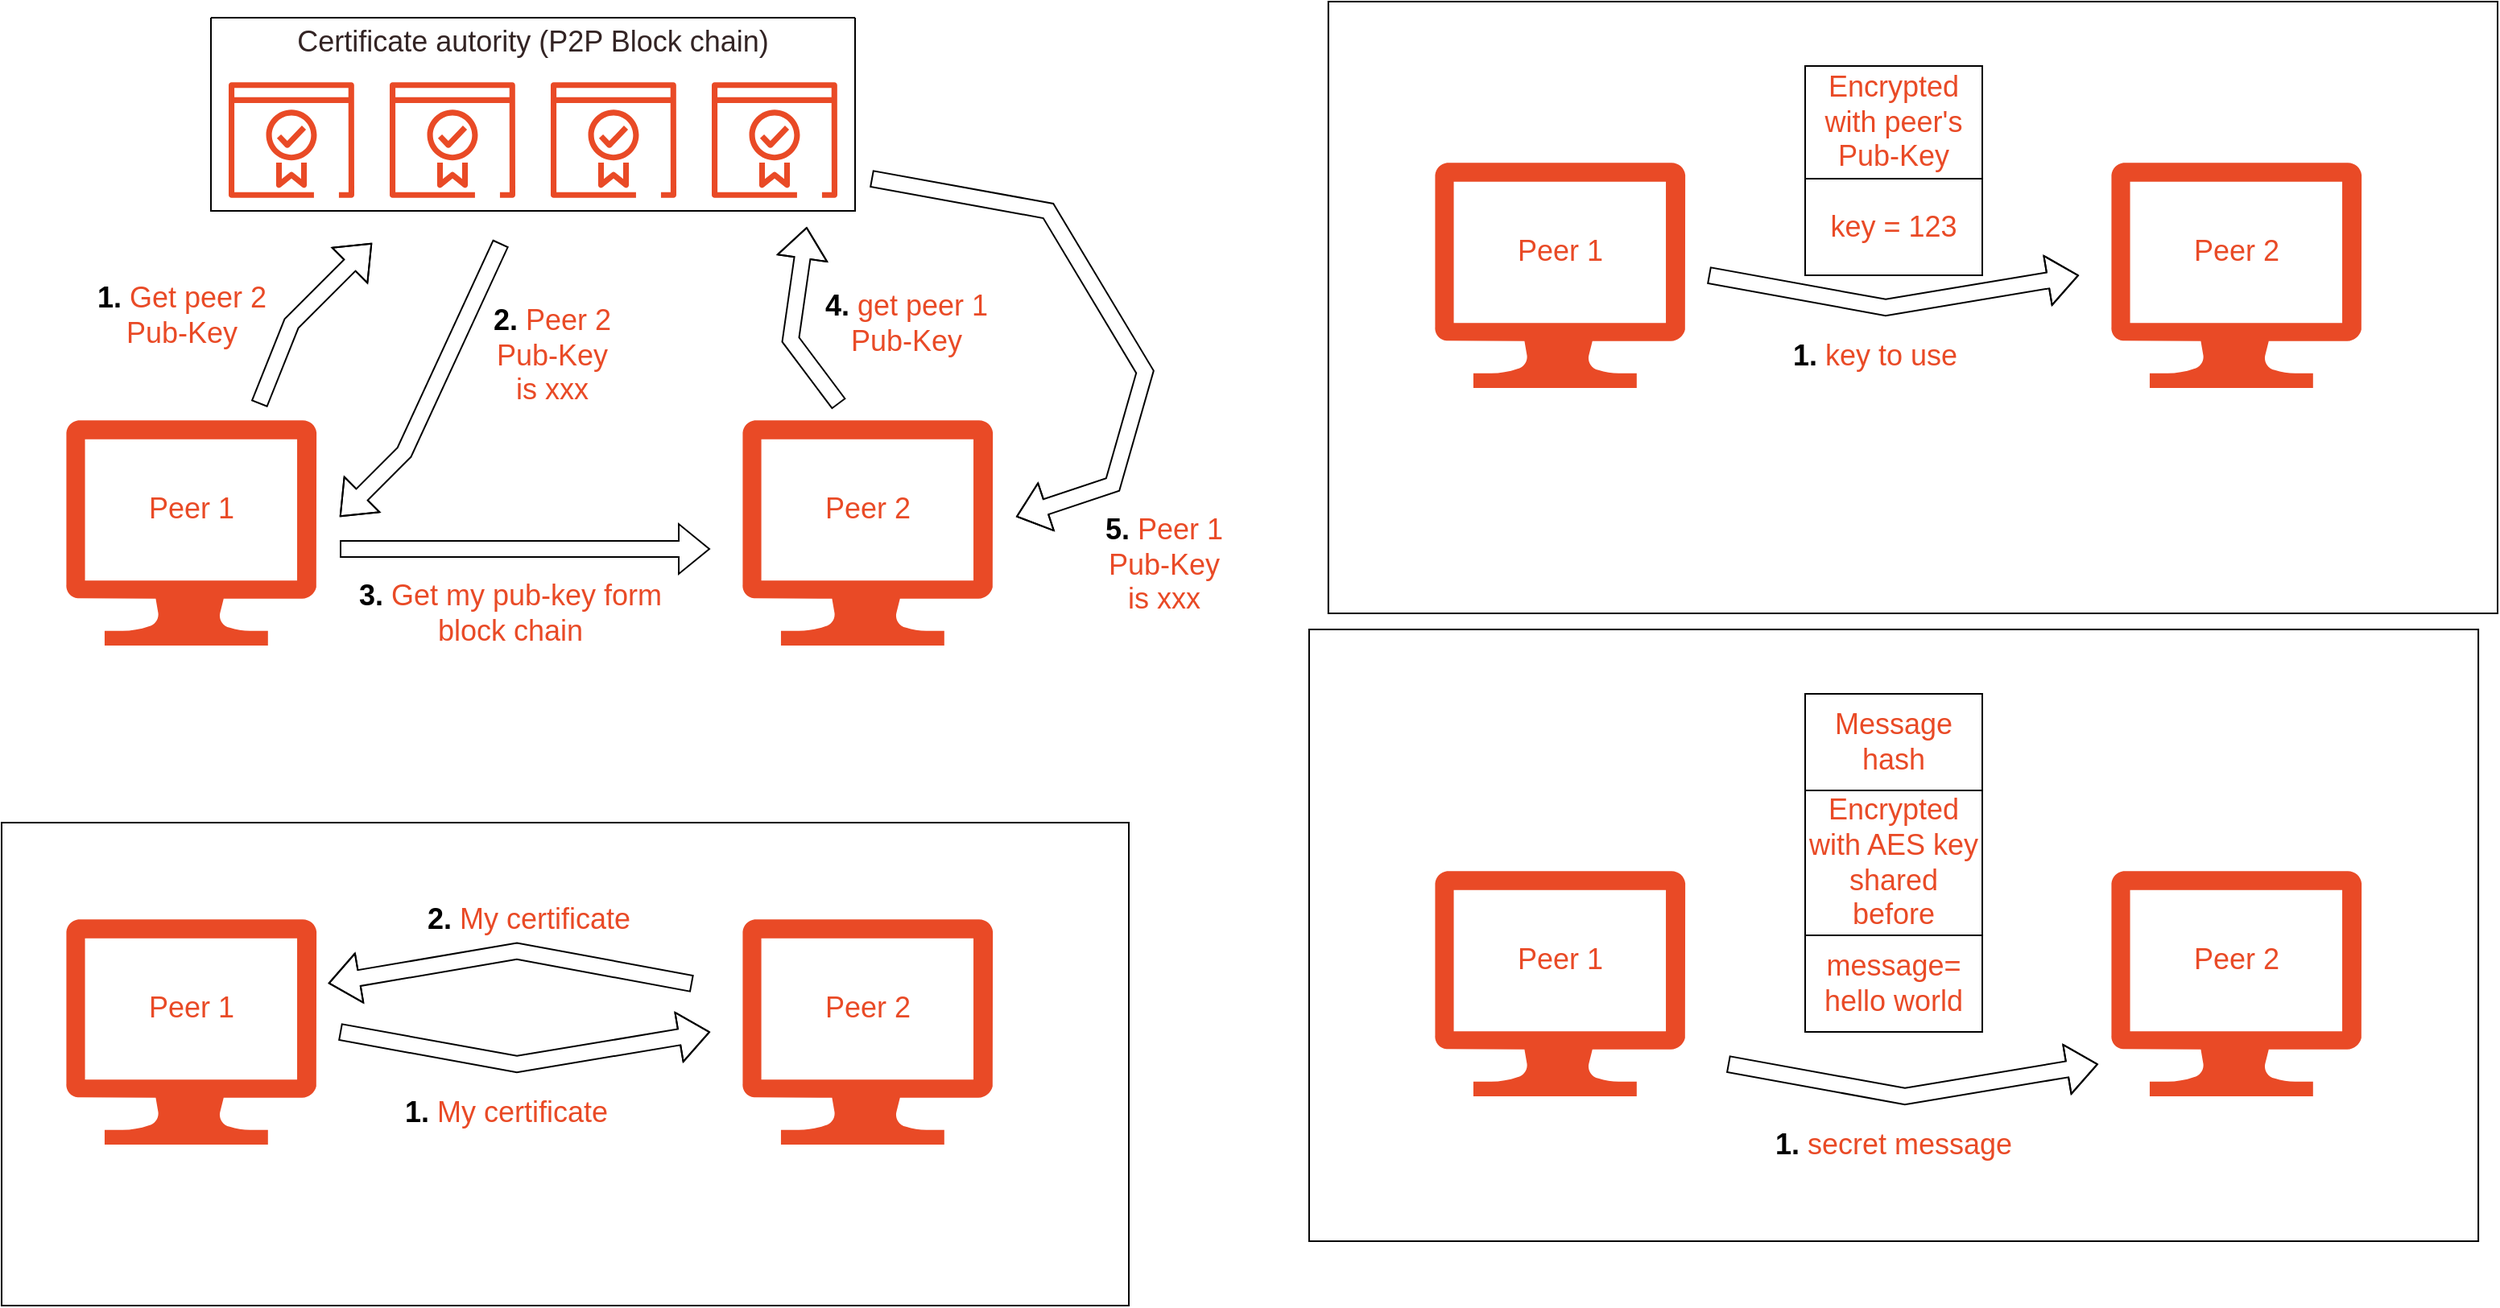 <mxfile version="20.7.4" type="device"><diagram id="7E0l6fpB6lJnXWOQ9R1G" name="Page-1"><mxGraphModel dx="1062" dy="633" grid="1" gridSize="10" guides="1" tooltips="1" connect="1" arrows="1" fold="1" page="1" pageScale="1" pageWidth="850" pageHeight="1100" math="0" shadow="0"><root><mxCell id="0"/><mxCell id="1" parent="0"/><mxCell id="t36elMLig7HRFvczVeJm-70" value="" style="rounded=0;whiteSpace=wrap;html=1;fontSize=18;fontColor=#E94A26;fillColor=#FFFFFF;gradientColor=none;" vertex="1" parent="1"><mxGeometry x="881.96" y="420" width="726.09" height="380" as="geometry"/></mxCell><mxCell id="t36elMLig7HRFvczVeJm-56" value="" style="rounded=0;whiteSpace=wrap;html=1;fontSize=18;fontColor=#E94A26;fillColor=#FFFFFF;gradientColor=none;" vertex="1" parent="1"><mxGeometry x="893.91" y="30" width="726.09" height="380" as="geometry"/></mxCell><mxCell id="t36elMLig7HRFvczVeJm-43" value="" style="rounded=0;whiteSpace=wrap;html=1;fontSize=18;fontColor=#000000;fillColor=#FFFFFF;gradientColor=none;" vertex="1" parent="1"><mxGeometry x="70" y="540" width="700" height="300" as="geometry"/></mxCell><mxCell id="t36elMLig7HRFvczVeJm-8" value="" style="group" vertex="1" connectable="0" parent="1"><mxGeometry x="110" y="260" width="155.56" height="170" as="geometry"/></mxCell><mxCell id="t36elMLig7HRFvczVeJm-1" value="" style="verticalLabelPosition=bottom;html=1;verticalAlign=top;align=center;strokeColor=none;fillColor=#E94A26;shape=mxgraph.azure.computer;pointerEvents=1;" vertex="1" parent="t36elMLig7HRFvczVeJm-8"><mxGeometry y="30" width="155.56" height="140" as="geometry"/></mxCell><mxCell id="t36elMLig7HRFvczVeJm-3" value="&lt;font style=&quot;font-size: 18px;&quot;&gt;Peer 1&lt;/font&gt;" style="text;html=1;strokeColor=none;fillColor=default;align=center;verticalAlign=middle;whiteSpace=wrap;rounded=0;gradientColor=none;fontColor=#E94A26;" vertex="1" parent="t36elMLig7HRFvczVeJm-8"><mxGeometry x="47.78" y="70" width="60" height="30" as="geometry"/></mxCell><mxCell id="t36elMLig7HRFvczVeJm-9" value="" style="group" vertex="1" connectable="0" parent="1"><mxGeometry x="530" y="260" width="203.91" height="170" as="geometry"/></mxCell><mxCell id="t36elMLig7HRFvczVeJm-2" value="" style="verticalLabelPosition=bottom;html=1;verticalAlign=top;align=center;strokeColor=none;fillColor=#E94A26;shape=mxgraph.azure.computer;pointerEvents=1;" vertex="1" parent="t36elMLig7HRFvczVeJm-9"><mxGeometry y="30" width="155.56" height="140" as="geometry"/></mxCell><mxCell id="t36elMLig7HRFvczVeJm-4" value="&lt;font style=&quot;font-size: 18px;&quot;&gt;Peer 2&lt;/font&gt;" style="text;html=1;strokeColor=none;fillColor=default;align=center;verticalAlign=middle;whiteSpace=wrap;rounded=0;gradientColor=none;fontColor=#E94A26;" vertex="1" parent="t36elMLig7HRFvczVeJm-9"><mxGeometry x="47.78" y="70" width="60" height="30" as="geometry"/></mxCell><mxCell id="t36elMLig7HRFvczVeJm-19" value="" style="group" vertex="1" connectable="0" parent="1"><mxGeometry x="200" y="40" width="400" height="120" as="geometry"/></mxCell><mxCell id="t36elMLig7HRFvczVeJm-18" value="&lt;font color=&quot;#332424&quot;&gt;Certificate autority (P2P Block chain)&lt;/font&gt;" style="text;html=1;strokeColor=none;fillColor=none;align=center;verticalAlign=middle;whiteSpace=wrap;rounded=0;fontSize=18;fontColor=#FFFFFF;" vertex="1" parent="t36elMLig7HRFvczVeJm-19"><mxGeometry x="20" width="360" height="30" as="geometry"/></mxCell><mxCell id="t36elMLig7HRFvczVeJm-12" value="" style="sketch=0;outlineConnect=0;fontColor=#232F3E;gradientColor=none;fillColor=#E94A26;strokeColor=none;dashed=0;verticalLabelPosition=bottom;verticalAlign=top;align=center;html=1;fontSize=12;fontStyle=0;aspect=fixed;pointerEvents=1;shape=mxgraph.aws4.certificate_manager_2;container=0;" vertex="1" parent="t36elMLig7HRFvczVeJm-19"><mxGeometry x="11" y="40" width="78" height="72" as="geometry"/></mxCell><mxCell id="t36elMLig7HRFvczVeJm-13" value="" style="sketch=0;outlineConnect=0;fontColor=#232F3E;gradientColor=none;fillColor=#E94A26;strokeColor=none;dashed=0;verticalLabelPosition=bottom;verticalAlign=top;align=center;html=1;fontSize=12;fontStyle=0;aspect=fixed;pointerEvents=1;shape=mxgraph.aws4.certificate_manager_2;container=0;" vertex="1" parent="t36elMLig7HRFvczVeJm-19"><mxGeometry x="111" y="40" width="78" height="72" as="geometry"/></mxCell><mxCell id="t36elMLig7HRFvczVeJm-14" value="" style="sketch=0;outlineConnect=0;fontColor=#232F3E;gradientColor=none;fillColor=#E94A26;strokeColor=none;dashed=0;verticalLabelPosition=bottom;verticalAlign=top;align=center;html=1;fontSize=12;fontStyle=0;aspect=fixed;pointerEvents=1;shape=mxgraph.aws4.certificate_manager_2;container=0;" vertex="1" parent="t36elMLig7HRFvczVeJm-19"><mxGeometry x="211" y="40" width="78" height="72" as="geometry"/></mxCell><mxCell id="t36elMLig7HRFvczVeJm-15" value="" style="sketch=0;outlineConnect=0;fontColor=#232F3E;gradientColor=none;fillColor=#E94A26;strokeColor=none;dashed=0;verticalLabelPosition=bottom;verticalAlign=top;align=center;html=1;fontSize=12;fontStyle=0;aspect=fixed;pointerEvents=1;shape=mxgraph.aws4.certificate_manager_2;container=0;" vertex="1" parent="t36elMLig7HRFvczVeJm-19"><mxGeometry x="311" y="40" width="78" height="72" as="geometry"/></mxCell><mxCell id="t36elMLig7HRFvczVeJm-16" value="" style="swimlane;startSize=0;fontSize=18;fontColor=#FFFFFF;fillColor=#E94A26;gradientColor=none;container=0;" vertex="1" parent="t36elMLig7HRFvczVeJm-19"><mxGeometry width="400" height="120" as="geometry"/></mxCell><mxCell id="t36elMLig7HRFvczVeJm-5" value="" style="shape=flexArrow;endArrow=classic;html=1;rounded=0;fontSize=18;fontColor=#E94A26;" edge="1" parent="1"><mxGeometry width="50" height="50" relative="1" as="geometry"><mxPoint x="230" y="280" as="sourcePoint"/><mxPoint x="300" y="180" as="targetPoint"/><Array as="points"><mxPoint x="250" y="230"/></Array></mxGeometry></mxCell><mxCell id="t36elMLig7HRFvczVeJm-6" value="&lt;font color=&quot;#000000&quot;&gt;&lt;b&gt;1.&amp;nbsp;&lt;/b&gt;&lt;/font&gt;Get peer 2 &lt;br&gt;Pub-Key" style="text;html=1;strokeColor=none;fillColor=none;align=center;verticalAlign=middle;whiteSpace=wrap;rounded=0;fontSize=18;fontColor=#E94A26;" vertex="1" parent="1"><mxGeometry x="80" y="210" width="203.91" height="30" as="geometry"/></mxCell><mxCell id="t36elMLig7HRFvczVeJm-21" value="" style="shape=flexArrow;endArrow=classic;html=1;rounded=0;fontSize=18;fontColor=#E94A26;" edge="1" parent="1"><mxGeometry x="-0.14" y="29" width="50" height="50" relative="1" as="geometry"><mxPoint x="380" y="180" as="sourcePoint"/><mxPoint x="280" y="350" as="targetPoint"/><Array as="points"><mxPoint x="320" y="310"/></Array><mxPoint as="offset"/></mxGeometry></mxCell><mxCell id="t36elMLig7HRFvczVeJm-23" value="&lt;b&gt;&lt;font color=&quot;#000000&quot;&gt;2.&lt;/font&gt;&lt;/b&gt;&amp;nbsp;Peer 2 &lt;br&gt;Pub-Key &lt;br&gt;is xxx" style="text;html=1;strokeColor=none;fillColor=none;align=center;verticalAlign=middle;whiteSpace=wrap;rounded=0;fontSize=18;fontColor=#E94A26;" vertex="1" parent="1"><mxGeometry x="310" y="220" width="203.91" height="60" as="geometry"/></mxCell><mxCell id="t36elMLig7HRFvczVeJm-24" value="" style="shape=flexArrow;endArrow=classic;html=1;rounded=0;fontSize=18;fontColor=#E94A26;" edge="1" parent="1"><mxGeometry width="50" height="50" relative="1" as="geometry"><mxPoint x="280" y="370" as="sourcePoint"/><mxPoint x="510" y="370" as="targetPoint"/><Array as="points"/></mxGeometry></mxCell><mxCell id="t36elMLig7HRFvczVeJm-25" value="&lt;b&gt;&lt;font color=&quot;#000000&quot;&gt;3.&lt;/font&gt;&lt;/b&gt;&amp;nbsp;Get my pub-key form block chain" style="text;html=1;strokeColor=none;fillColor=none;align=center;verticalAlign=middle;whiteSpace=wrap;rounded=0;fontSize=18;fontColor=#E94A26;" vertex="1" parent="1"><mxGeometry x="283.91" y="380" width="203.91" height="60" as="geometry"/></mxCell><mxCell id="t36elMLig7HRFvczVeJm-26" value="" style="shape=flexArrow;endArrow=classic;html=1;rounded=0;fontSize=18;fontColor=#E94A26;" edge="1" parent="1"><mxGeometry width="50" height="50" relative="1" as="geometry"><mxPoint x="590" y="280" as="sourcePoint"/><mxPoint x="570" y="170" as="targetPoint"/><Array as="points"><mxPoint x="560" y="240"/></Array></mxGeometry></mxCell><mxCell id="t36elMLig7HRFvczVeJm-27" value="&lt;b&gt;&lt;font color=&quot;#000000&quot;&gt;4.&lt;/font&gt;&lt;/b&gt;&amp;nbsp;get peer 1&lt;br&gt;Pub-Key" style="text;html=1;strokeColor=none;fillColor=none;align=center;verticalAlign=middle;whiteSpace=wrap;rounded=0;fontSize=18;fontColor=#E94A26;" vertex="1" parent="1"><mxGeometry x="530" y="200" width="203.91" height="60" as="geometry"/></mxCell><mxCell id="t36elMLig7HRFvczVeJm-31" value="" style="group" vertex="1" connectable="0" parent="1"><mxGeometry x="690" y="160" width="203.91" height="250" as="geometry"/></mxCell><mxCell id="t36elMLig7HRFvczVeJm-28" value="" style="shape=flexArrow;endArrow=classic;html=1;rounded=0;fontSize=18;fontColor=#E94A26;" edge="1" parent="t36elMLig7HRFvczVeJm-31"><mxGeometry width="50" height="50" relative="1" as="geometry"><mxPoint x="-80" y="-20" as="sourcePoint"/><mxPoint x="10" y="190" as="targetPoint"/><Array as="points"><mxPoint x="30"/><mxPoint x="90" y="100"/><mxPoint x="70" y="170"/></Array></mxGeometry></mxCell><mxCell id="t36elMLig7HRFvczVeJm-29" value="&lt;b&gt;&lt;font color=&quot;#000000&quot;&gt;5.&lt;/font&gt;&lt;/b&gt;&amp;nbsp;Peer 1&lt;br&gt;Pub-Key&lt;br&gt;is xxx" style="text;html=1;strokeColor=none;fillColor=none;align=center;verticalAlign=middle;whiteSpace=wrap;rounded=0;fontSize=18;fontColor=#E94A26;" vertex="1" parent="t36elMLig7HRFvczVeJm-31"><mxGeometry y="190" width="203.91" height="60" as="geometry"/></mxCell><mxCell id="t36elMLig7HRFvczVeJm-32" value="" style="verticalLabelPosition=bottom;html=1;verticalAlign=top;align=center;strokeColor=none;fillColor=#E94A26;shape=mxgraph.azure.computer;pointerEvents=1;" vertex="1" parent="1"><mxGeometry x="110" y="600" width="155.56" height="140" as="geometry"/></mxCell><mxCell id="t36elMLig7HRFvczVeJm-33" value="&lt;font style=&quot;font-size: 18px;&quot;&gt;Peer 1&lt;/font&gt;" style="text;html=1;strokeColor=none;fillColor=default;align=center;verticalAlign=middle;whiteSpace=wrap;rounded=0;gradientColor=none;fontColor=#E94A26;" vertex="1" parent="1"><mxGeometry x="157.78" y="640" width="60" height="30" as="geometry"/></mxCell><mxCell id="t36elMLig7HRFvczVeJm-34" value="" style="verticalLabelPosition=bottom;html=1;verticalAlign=top;align=center;strokeColor=none;fillColor=#E94A26;shape=mxgraph.azure.computer;pointerEvents=1;" vertex="1" parent="1"><mxGeometry x="530" y="600" width="155.56" height="140" as="geometry"/></mxCell><mxCell id="t36elMLig7HRFvczVeJm-35" value="&lt;font style=&quot;font-size: 18px;&quot;&gt;Peer 2&lt;/font&gt;" style="text;html=1;strokeColor=none;fillColor=default;align=center;verticalAlign=middle;whiteSpace=wrap;rounded=0;gradientColor=none;fontColor=#E94A26;" vertex="1" parent="1"><mxGeometry x="577.78" y="640" width="60" height="30" as="geometry"/></mxCell><mxCell id="t36elMLig7HRFvczVeJm-36" value="" style="shape=flexArrow;endArrow=classic;html=1;rounded=0;fontSize=18;fontColor=#E94A26;" edge="1" parent="1"><mxGeometry width="50" height="50" relative="1" as="geometry"><mxPoint x="280" y="670" as="sourcePoint"/><mxPoint x="510" y="670" as="targetPoint"/><Array as="points"><mxPoint x="390" y="690"/></Array></mxGeometry></mxCell><mxCell id="t36elMLig7HRFvczVeJm-40" value="" style="shape=flexArrow;endArrow=classic;html=1;rounded=0;fontSize=18;fontColor=#E94A26;" edge="1" parent="1"><mxGeometry width="50" height="50" relative="1" as="geometry"><mxPoint x="498.91" y="640.0" as="sourcePoint"/><mxPoint x="272.82" y="639.82" as="targetPoint"/><Array as="points"><mxPoint x="390" y="619.82"/></Array></mxGeometry></mxCell><mxCell id="t36elMLig7HRFvczVeJm-41" value="&lt;b&gt;&lt;font color=&quot;#000000&quot;&gt;1.&lt;/font&gt;&lt;/b&gt;&amp;nbsp;My certificate&amp;nbsp;" style="text;html=1;strokeColor=none;fillColor=none;align=center;verticalAlign=middle;whiteSpace=wrap;rounded=0;fontSize=18;fontColor=#E94A26;" vertex="1" parent="1"><mxGeometry x="283.91" y="690" width="203.91" height="60" as="geometry"/></mxCell><mxCell id="t36elMLig7HRFvczVeJm-42" value="&lt;b&gt;&lt;font color=&quot;#000000&quot;&gt;2.&lt;/font&gt;&lt;/b&gt;&amp;nbsp;My certificate&amp;nbsp;" style="text;html=1;strokeColor=none;fillColor=none;align=center;verticalAlign=middle;whiteSpace=wrap;rounded=0;fontSize=18;fontColor=#E94A26;" vertex="1" parent="1"><mxGeometry x="298.05" y="570" width="203.91" height="60" as="geometry"/></mxCell><mxCell id="t36elMLig7HRFvczVeJm-45" value="" style="verticalLabelPosition=bottom;html=1;verticalAlign=top;align=center;strokeColor=none;fillColor=#E94A26;shape=mxgraph.azure.computer;pointerEvents=1;" vertex="1" parent="1"><mxGeometry x="960" y="130" width="155.56" height="140" as="geometry"/></mxCell><mxCell id="t36elMLig7HRFvczVeJm-46" value="&lt;font style=&quot;font-size: 18px;&quot;&gt;Peer 1&lt;/font&gt;" style="text;html=1;strokeColor=none;fillColor=default;align=center;verticalAlign=middle;whiteSpace=wrap;rounded=0;gradientColor=none;fontColor=#E94A26;" vertex="1" parent="1"><mxGeometry x="1007.78" y="170" width="60" height="30" as="geometry"/></mxCell><mxCell id="t36elMLig7HRFvczVeJm-47" value="" style="verticalLabelPosition=bottom;html=1;verticalAlign=top;align=center;strokeColor=none;fillColor=#E94A26;shape=mxgraph.azure.computer;pointerEvents=1;" vertex="1" parent="1"><mxGeometry x="1380" y="130" width="155.56" height="140" as="geometry"/></mxCell><mxCell id="t36elMLig7HRFvczVeJm-48" value="&lt;font style=&quot;font-size: 18px;&quot;&gt;Peer 2&lt;/font&gt;" style="text;html=1;strokeColor=none;fillColor=default;align=center;verticalAlign=middle;whiteSpace=wrap;rounded=0;gradientColor=none;fontColor=#E94A26;" vertex="1" parent="1"><mxGeometry x="1427.78" y="170" width="60" height="30" as="geometry"/></mxCell><mxCell id="t36elMLig7HRFvczVeJm-49" value="" style="shape=flexArrow;endArrow=classic;html=1;rounded=0;fontSize=18;fontColor=#E94A26;" edge="1" parent="1"><mxGeometry width="50" height="50" relative="1" as="geometry"><mxPoint x="1130" y="200" as="sourcePoint"/><mxPoint x="1360" y="200" as="targetPoint"/><Array as="points"><mxPoint x="1240" y="220"/></Array></mxGeometry></mxCell><mxCell id="t36elMLig7HRFvczVeJm-51" value="&lt;b&gt;&lt;font color=&quot;#000000&quot;&gt;1.&lt;/font&gt;&lt;/b&gt;&amp;nbsp;key to use&amp;nbsp;" style="text;html=1;strokeColor=none;fillColor=none;align=center;verticalAlign=middle;whiteSpace=wrap;rounded=0;fontSize=18;fontColor=#E94A26;" vertex="1" parent="1"><mxGeometry x="1133.91" y="220" width="203.91" height="60" as="geometry"/></mxCell><mxCell id="t36elMLig7HRFvczVeJm-55" value="" style="group" vertex="1" connectable="0" parent="1"><mxGeometry x="1190" y="70" width="110" height="130" as="geometry"/></mxCell><mxCell id="t36elMLig7HRFvczVeJm-53" value="&lt;font color=&quot;#e94a26&quot;&gt;key = 123&lt;/font&gt;" style="rounded=0;whiteSpace=wrap;html=1;fontSize=18;fontColor=#000000;fillColor=#FFFFFF;gradientColor=none;" vertex="1" parent="t36elMLig7HRFvczVeJm-55"><mxGeometry y="70" width="110" height="60" as="geometry"/></mxCell><mxCell id="t36elMLig7HRFvczVeJm-54" value="&lt;font color=&quot;#e94a26&quot;&gt;Encrypted&lt;br&gt;with peer's Pub-Key&lt;/font&gt;" style="rounded=0;whiteSpace=wrap;html=1;fontSize=18;fontColor=#000000;fillColor=#FFFFFF;gradientColor=none;" vertex="1" parent="t36elMLig7HRFvczVeJm-55"><mxGeometry width="110" height="70" as="geometry"/></mxCell><mxCell id="t36elMLig7HRFvczVeJm-58" value="" style="verticalLabelPosition=bottom;html=1;verticalAlign=top;align=center;strokeColor=none;fillColor=#E94A26;shape=mxgraph.azure.computer;pointerEvents=1;" vertex="1" parent="1"><mxGeometry x="960" y="570" width="155.56" height="140" as="geometry"/></mxCell><mxCell id="t36elMLig7HRFvczVeJm-59" value="&lt;font style=&quot;font-size: 18px;&quot;&gt;Peer 1&lt;/font&gt;" style="text;html=1;strokeColor=none;fillColor=default;align=center;verticalAlign=middle;whiteSpace=wrap;rounded=0;gradientColor=none;fontColor=#E94A26;" vertex="1" parent="1"><mxGeometry x="1007.78" y="610" width="60" height="30" as="geometry"/></mxCell><mxCell id="t36elMLig7HRFvczVeJm-60" value="" style="verticalLabelPosition=bottom;html=1;verticalAlign=top;align=center;strokeColor=none;fillColor=#E94A26;shape=mxgraph.azure.computer;pointerEvents=1;" vertex="1" parent="1"><mxGeometry x="1380" y="570" width="155.56" height="140" as="geometry"/></mxCell><mxCell id="t36elMLig7HRFvczVeJm-61" value="&lt;font style=&quot;font-size: 18px;&quot;&gt;Peer 2&lt;/font&gt;" style="text;html=1;strokeColor=none;fillColor=default;align=center;verticalAlign=middle;whiteSpace=wrap;rounded=0;gradientColor=none;fontColor=#E94A26;" vertex="1" parent="1"><mxGeometry x="1427.78" y="610" width="60" height="30" as="geometry"/></mxCell><mxCell id="t36elMLig7HRFvczVeJm-62" value="" style="shape=flexArrow;endArrow=classic;html=1;rounded=0;fontSize=18;fontColor=#E94A26;" edge="1" parent="1"><mxGeometry width="50" height="50" relative="1" as="geometry"><mxPoint x="1141.95" y="690.0" as="sourcePoint"/><mxPoint x="1371.95" y="690.0" as="targetPoint"/><Array as="points"><mxPoint x="1251.95" y="710"/></Array></mxGeometry></mxCell><mxCell id="t36elMLig7HRFvczVeJm-63" value="&lt;b&gt;&lt;font color=&quot;#000000&quot;&gt;1.&lt;/font&gt;&lt;/b&gt;&amp;nbsp;secret message" style="text;html=1;strokeColor=none;fillColor=none;align=center;verticalAlign=middle;whiteSpace=wrap;rounded=0;fontSize=18;fontColor=#E94A26;" vertex="1" parent="1"><mxGeometry x="1143.04" y="710" width="203.91" height="60" as="geometry"/></mxCell><mxCell id="t36elMLig7HRFvczVeJm-68" value="" style="group" vertex="1" connectable="0" parent="1"><mxGeometry x="1190" y="460" width="110" height="210" as="geometry"/></mxCell><mxCell id="t36elMLig7HRFvczVeJm-64" value="" style="group" vertex="1" connectable="0" parent="t36elMLig7HRFvczVeJm-68"><mxGeometry y="80" width="110" height="130" as="geometry"/></mxCell><mxCell id="t36elMLig7HRFvczVeJm-65" value="&lt;font color=&quot;#e94a26&quot;&gt;message= hello world&lt;/font&gt;" style="rounded=0;whiteSpace=wrap;html=1;fontSize=18;fontColor=#000000;fillColor=#FFFFFF;gradientColor=none;" vertex="1" parent="t36elMLig7HRFvczVeJm-64"><mxGeometry y="70" width="110" height="60" as="geometry"/></mxCell><mxCell id="t36elMLig7HRFvczVeJm-66" value="&lt;font color=&quot;#e94a26&quot;&gt;Encrypted&lt;br&gt;with AES key shared before&lt;/font&gt;" style="rounded=0;whiteSpace=wrap;html=1;fontSize=18;fontColor=#000000;fillColor=#FFFFFF;gradientColor=none;" vertex="1" parent="t36elMLig7HRFvczVeJm-64"><mxGeometry y="-20" width="110" height="90" as="geometry"/></mxCell><mxCell id="t36elMLig7HRFvczVeJm-67" value="Message hash" style="rounded=0;whiteSpace=wrap;html=1;fontSize=18;fontColor=#E94A26;fillColor=#FFFFFF;gradientColor=none;" vertex="1" parent="t36elMLig7HRFvczVeJm-68"><mxGeometry width="110" height="60" as="geometry"/></mxCell></root></mxGraphModel></diagram></mxfile>